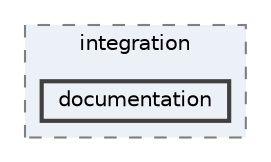 digraph "apps/cluster/app_tests/integration/documentation"
{
 // LATEX_PDF_SIZE
  bgcolor="transparent";
  edge [fontname=Helvetica,fontsize=10,labelfontname=Helvetica,labelfontsize=10];
  node [fontname=Helvetica,fontsize=10,shape=box,height=0.2,width=0.4];
  compound=true
  subgraph clusterdir_1bcda06b1955ca184a28917bef2dbc28 {
    graph [ bgcolor="#ecf0f7", pencolor="grey50", label="integration", fontname=Helvetica,fontsize=10 style="filled,dashed", URL="dir_1bcda06b1955ca184a28917bef2dbc28.html",tooltip=""]
  dir_4b9d195aec0a453d70584687dd19161a [label="documentation", fillcolor="#ecf0f7", color="grey25", style="filled,bold", URL="dir_4b9d195aec0a453d70584687dd19161a.html",tooltip=""];
  }
}
